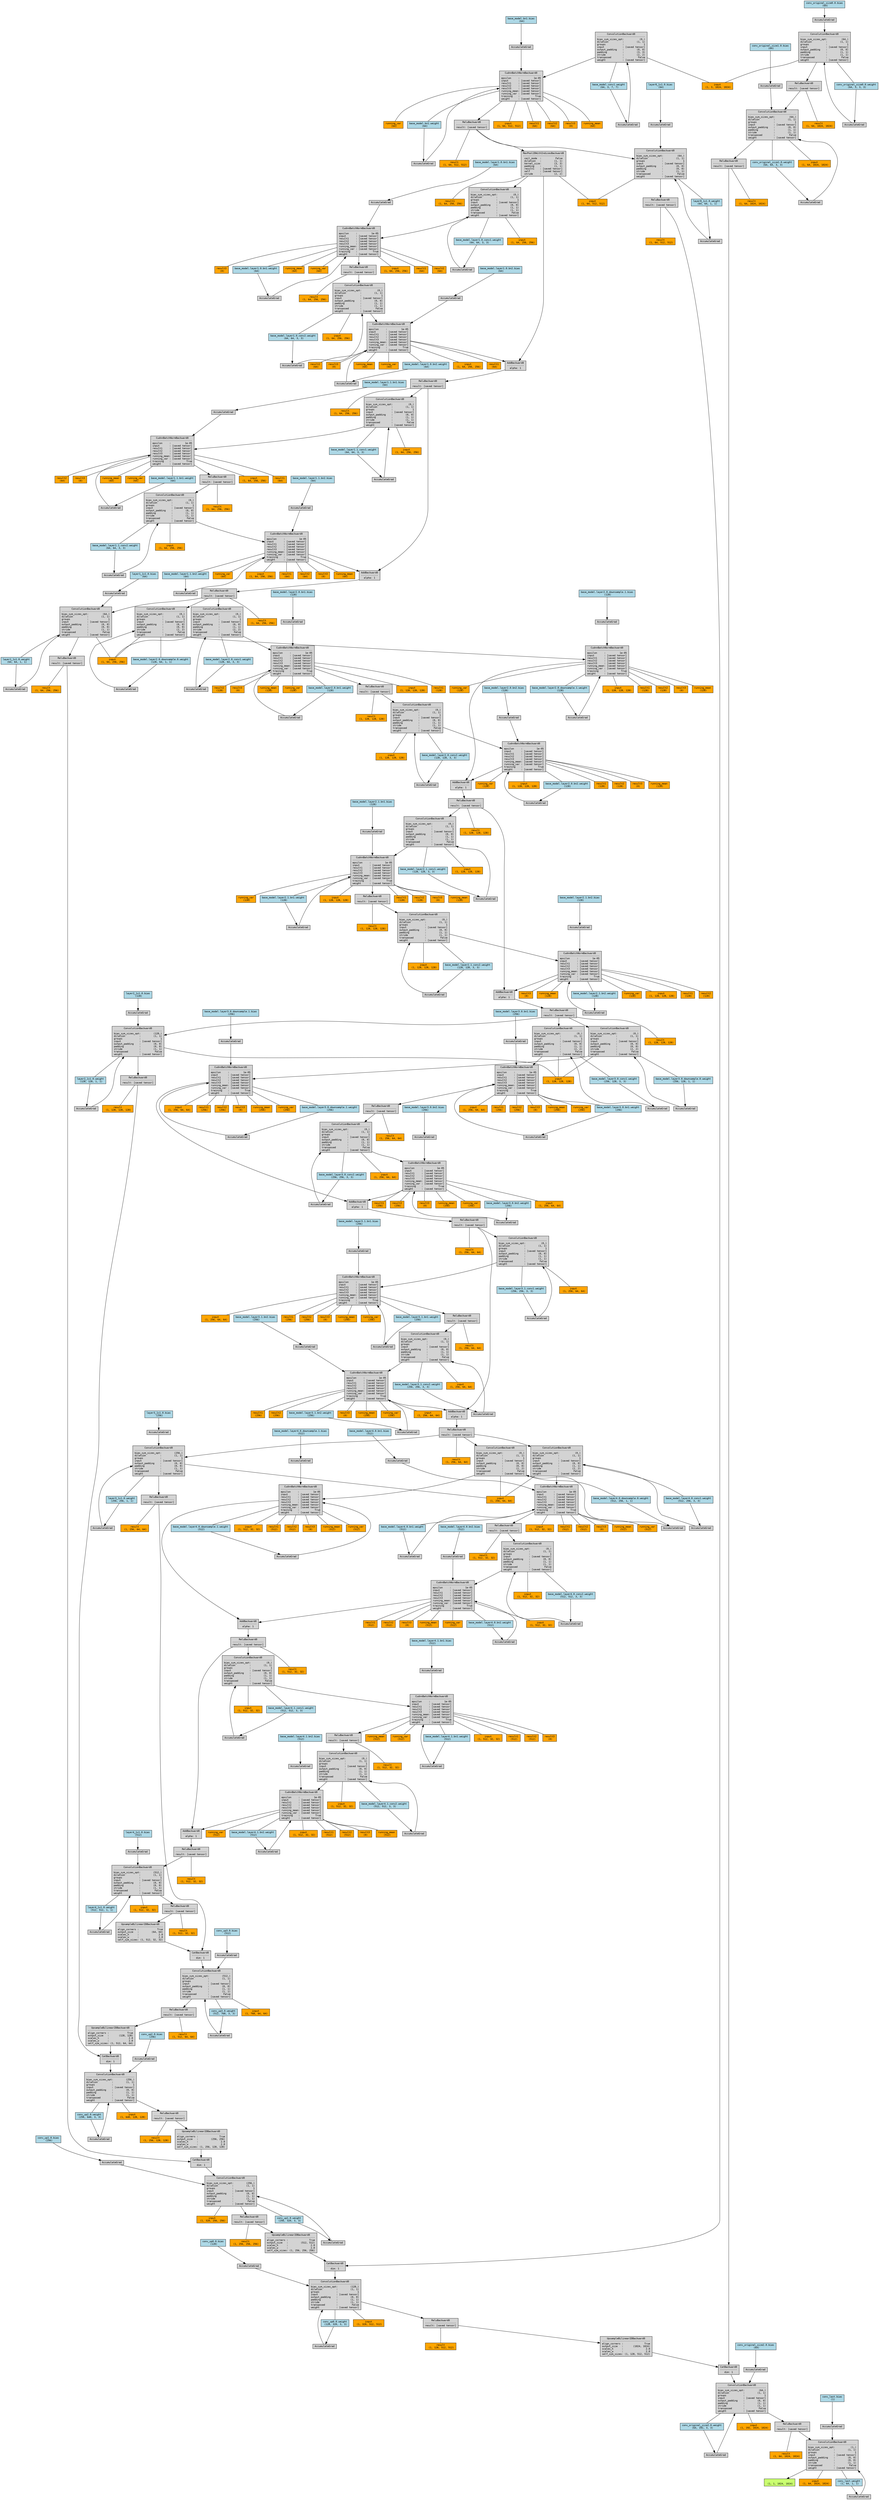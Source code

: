 digraph {
	graph [size="154.95,154.95"]
	node [align=left fontname=monospace fontsize=10 height=0.2 ranksep=0.1 shape=box style=filled]
	1861634250272 [label="
 (1, 1, 1024, 1024)" fillcolor=darkolivegreen1]
	1861634373808 -> 1861634250432 [dir=none]
	1861634250432 [label="input
 (1, 64, 1024, 1024)" fillcolor=orange]
	1861634373808 -> 1861634189296 [dir=none]
	1861634189296 [label="weight
 (1, 64, 1, 1)" fillcolor=orange]
	1861634373808 [label="ConvolutionBackward0
----------------------------------
bias_sym_sizes_opt:           (1,)
dilation          :         (1, 1)
groups            :              1
input             : [saved tensor]
output_padding    :         (0, 0)
padding           :         (0, 0)
stride            :         (1, 1)
transposed        :          False
weight            : [saved tensor]"]
	1861634372848 -> 1861634373808
	1861634372848 -> 1861633958560 [dir=none]
	1861633958560 [label="result
 (1, 64, 1024, 1024)" fillcolor=orange]
	1861634372848 [label="ReluBackward0
----------------------
result: [saved tensor]"]
	1861634373472 -> 1861634372848
	1861634373472 -> 1861634250512 [dir=none]
	1861634250512 [label="input
 (1, 192, 1024, 1024)" fillcolor=orange]
	1861634373472 -> 1861634189776 [dir=none]
	1861634189776 [label="weight
 (64, 192, 3, 3)" fillcolor=orange]
	1861634373472 [label="ConvolutionBackward0
----------------------------------
bias_sym_sizes_opt:          (64,)
dilation          :         (1, 1)
groups            :              1
input             : [saved tensor]
output_padding    :         (0, 0)
padding           :         (1, 1)
stride            :         (1, 1)
transposed        :          False
weight            : [saved tensor]"]
	1861634372608 -> 1861634373472
	1861634372608 [label="CatBackward0
------------
dim: 1"]
	1861634371984 -> 1861634372608
	1861634371984 [label="UpsampleBilinear2DBackward0
----------------------------------
align_corners :               True
output_size   :       (1024, 1024)
scales_h      :                2.0
scales_w      :                2.0
self_sym_sizes: (1, 128, 512, 512)"]
	1861634371312 -> 1861634371984
	1861634371312 -> 1861633961600 [dir=none]
	1861633961600 [label="result
 (1, 128, 512, 512)" fillcolor=orange]
	1861634371312 [label="ReluBackward0
----------------------
result: [saved tensor]"]
	1861634370976 -> 1861634371312
	1861634370976 -> 1861634248912 [dir=none]
	1861634248912 [label="input
 (1, 320, 512, 512)" fillcolor=orange]
	1861634370976 -> 1861634191696 [dir=none]
	1861634191696 [label="weight
 (128, 320, 3, 3)" fillcolor=orange]
	1861634370976 [label="ConvolutionBackward0
----------------------------------
bias_sym_sizes_opt:         (128,)
dilation          :         (1, 1)
groups            :              1
input             : [saved tensor]
output_padding    :         (0, 0)
padding           :         (1, 1)
stride            :         (1, 1)
transposed        :          False
weight            : [saved tensor]"]
	1861634370688 -> 1861634370976
	1861634370688 [label="CatBackward0
------------
dim: 1"]
	1861634370064 -> 1861634370688
	1861634370064 [label="UpsampleBilinear2DBackward0
----------------------------------
align_corners :               True
output_size   :         (512, 512)
scales_h      :                2.0
scales_w      :                2.0
self_sym_sizes: (1, 256, 256, 256)"]
	1861634369776 -> 1861634370064
	1861634369776 -> 1861633963040 [dir=none]
	1861633963040 [label="result
 (1, 256, 256, 256)" fillcolor=orange]
	1861634369776 [label="ReluBackward0
----------------------
result: [saved tensor]"]
	1861634369488 -> 1861634369776
	1861634369488 -> 1861634249392 [dir=none]
	1861634249392 [label="input
 (1, 320, 256, 256)" fillcolor=orange]
	1861634369488 -> 1861634192096 [dir=none]
	1861634192096 [label="weight
 (256, 320, 3, 3)" fillcolor=orange]
	1861634369488 [label="ConvolutionBackward0
----------------------------------
bias_sym_sizes_opt:         (256,)
dilation          :         (1, 1)
groups            :              1
input             : [saved tensor]
output_padding    :         (0, 0)
padding           :         (1, 1)
stride            :         (1, 1)
transposed        :          False
weight            : [saved tensor]"]
	1861634369152 -> 1861634369488
	1861634369152 [label="CatBackward0
------------
dim: 1"]
	1861634368528 -> 1861634369152
	1861634368528 [label="UpsampleBilinear2DBackward0
----------------------------------
align_corners :               True
output_size   :         (256, 256)
scales_h      :                2.0
scales_w      :                2.0
self_sym_sizes: (1, 256, 128, 128)"]
	1861634366752 -> 1861634368528
	1861634366752 -> 1861633963840 [dir=none]
	1861633963840 [label="result
 (1, 256, 128, 128)" fillcolor=orange]
	1861634366752 [label="ReluBackward0
----------------------
result: [saved tensor]"]
	1861634367520 -> 1861634366752
	1861634367520 -> 1861634248592 [dir=none]
	1861634248592 [label="input
 (1, 640, 128, 128)" fillcolor=orange]
	1861634367520 -> 1861634193056 [dir=none]
	1861634193056 [label="weight
 (256, 640, 3, 3)" fillcolor=orange]
	1861634367520 [label="ConvolutionBackward0
----------------------------------
bias_sym_sizes_opt:         (256,)
dilation          :         (1, 1)
groups            :              1
input             : [saved tensor]
output_padding    :         (0, 0)
padding           :         (1, 1)
stride            :         (1, 1)
transposed        :          False
weight            : [saved tensor]"]
	1861634367232 -> 1861634367520
	1861634367232 [label="CatBackward0
------------
dim: 1"]
	1861634366608 -> 1861634367232
	1861634366608 [label="UpsampleBilinear2DBackward0
--------------------------------
align_corners :             True
output_size   :       (128, 128)
scales_h      :              2.0
scales_w      :              2.0
self_sym_sizes: (1, 512, 64, 64)"]
	1861634364880 -> 1861634366608
	1861634364880 -> 1861633963120 [dir=none]
	1861633963120 [label="result
 (1, 512, 64, 64)" fillcolor=orange]
	1861634364880 [label="ReluBackward0
----------------------
result: [saved tensor]"]
	1861634365648 -> 1861634364880
	1861634365648 -> 1861634248192 [dir=none]
	1861634248192 [label="input
 (1, 768, 64, 64)" fillcolor=orange]
	1861634365648 -> 1861634193536 [dir=none]
	1861634193536 [label="weight
 (512, 768, 3, 3)" fillcolor=orange]
	1861634365648 [label="ConvolutionBackward0
----------------------------------
bias_sym_sizes_opt:         (512,)
dilation          :         (1, 1)
groups            :              1
input             : [saved tensor]
output_padding    :         (0, 0)
padding           :         (1, 1)
stride            :         (1, 1)
transposed        :          False
weight            : [saved tensor]"]
	1861634364256 -> 1861634365648
	1861634364256 [label="CatBackward0
------------
dim: 1"]
	1861634363632 -> 1861634364256
	1861634363632 [label="UpsampleBilinear2DBackward0
--------------------------------
align_corners :             True
output_size   :         (64, 64)
scales_h      :              2.0
scales_w      :              2.0
self_sym_sizes: (1, 512, 32, 32)"]
	1861634364448 -> 1861634363632
	1861634364448 -> 1861633958160 [dir=none]
	1861633958160 [label="result
 (1, 512, 32, 32)" fillcolor=orange]
	1861634364448 [label="ReluBackward0
----------------------
result: [saved tensor]"]
	1861634363776 -> 1861634364448
	1861634363776 -> 1861634247472 [dir=none]
	1861634247472 [label="input
 (1, 512, 32, 32)" fillcolor=orange]
	1861634363776 -> 1861634194336 [dir=none]
	1861634194336 [label="weight
 (512, 512, 1, 1)" fillcolor=orange]
	1861634363776 [label="ConvolutionBackward0
----------------------------------
bias_sym_sizes_opt:         (512,)
dilation          :         (1, 1)
groups            :              1
input             : [saved tensor]
output_padding    :         (0, 0)
padding           :         (0, 0)
stride            :         (1, 1)
transposed        :          False
weight            : [saved tensor]"]
	1861634363488 -> 1861634363776
	1861634363488 -> 1861633959360 [dir=none]
	1861633959360 [label="result
 (1, 512, 32, 32)" fillcolor=orange]
	1861634363488 [label="ReluBackward0
----------------------
result: [saved tensor]"]
	1861634362864 -> 1861634363488
	1861634362864 [label="AddBackward0
------------
alpha: 1"]
	1861634362576 -> 1861634362864
	1861634362576 -> 1861634247072 [dir=none]
	1861634247072 [label="input
 (1, 512, 32, 32)" fillcolor=orange]
	1861634362576 -> 1861633960080 [dir=none]
	1861633960080 [label="result1
 (512)" fillcolor=orange]
	1861634362576 -> 1861633956160 [dir=none]
	1861633956160 [label="result2
 (512)" fillcolor=orange]
	1861634362576 -> 1861633963520 [dir=none]
	1861633963520 [label="result3
 (0)" fillcolor=orange]
	1861634362576 -> 1861634185456 [dir=none]
	1861634185456 [label="running_mean
 (512)" fillcolor=orange]
	1861634362576 -> 1861634183936 [dir=none]
	1861634183936 [label="running_var
 (512)" fillcolor=orange]
	1861634362576 -> 1861633954960 [dir=none]
	1861633954960 [label="weight
 (512)" fillcolor=orange]
	1861634362576 [label="CudnnBatchNormBackward0
----------------------------
epsilon     :          1e-05
input       : [saved tensor]
result1     : [saved tensor]
result2     : [saved tensor]
result3     : [saved tensor]
running_mean: [saved tensor]
running_var : [saved tensor]
training    :           True
weight      : [saved tensor]"]
	1861634362288 -> 1861634362576
	1861634362288 -> 1861634247872 [dir=none]
	1861634247872 [label="input
 (1, 512, 32, 32)" fillcolor=orange]
	1861634362288 -> 1861633955040 [dir=none]
	1861633955040 [label="weight
 (512, 512, 3, 3)" fillcolor=orange]
	1861634362288 [label="ConvolutionBackward0
----------------------------------
bias_sym_sizes_opt:           (0,)
dilation          :         (1, 1)
groups            :              1
input             : [saved tensor]
output_padding    :         (0, 0)
padding           :         (1, 1)
stride            :         (1, 1)
transposed        :          False
weight            : [saved tensor]"]
	1861634361664 -> 1861634362288
	1861634361664 -> 1861633961200 [dir=none]
	1861633961200 [label="result
 (1, 512, 32, 32)" fillcolor=orange]
	1861634361664 [label="ReluBackward0
----------------------
result: [saved tensor]"]
	1861634360992 -> 1861634361664
	1861634360992 -> 1861634247392 [dir=none]
	1861634247392 [label="input
 (1, 512, 32, 32)" fillcolor=orange]
	1861634360992 -> 1861633957440 [dir=none]
	1861633957440 [label="result1
 (512)" fillcolor=orange]
	1861634360992 -> 1861633956480 [dir=none]
	1861633956480 [label="result2
 (512)" fillcolor=orange]
	1861634360992 -> 1861633957760 [dir=none]
	1861633957760 [label="result3
 (0)" fillcolor=orange]
	1861634360992 -> 1861634185216 [dir=none]
	1861634185216 [label="running_mean
 (512)" fillcolor=orange]
	1861634360992 -> 1861634184736 [dir=none]
	1861634184736 [label="running_var
 (512)" fillcolor=orange]
	1861634360992 -> 1861633954320 [dir=none]
	1861633954320 [label="weight
 (512)" fillcolor=orange]
	1861634360992 [label="CudnnBatchNormBackward0
----------------------------
epsilon     :          1e-05
input       : [saved tensor]
result1     : [saved tensor]
result2     : [saved tensor]
result3     : [saved tensor]
running_mean: [saved tensor]
running_var : [saved tensor]
training    :           True
weight      : [saved tensor]"]
	1861634360704 -> 1861634360992
	1861634360704 -> 1861634246592 [dir=none]
	1861634246592 [label="input
 (1, 512, 32, 32)" fillcolor=orange]
	1861634360704 -> 1861633954400 [dir=none]
	1861633954400 [label="weight
 (512, 512, 3, 3)" fillcolor=orange]
	1861634360704 [label="ConvolutionBackward0
----------------------------------
bias_sym_sizes_opt:           (0,)
dilation          :         (1, 1)
groups            :              1
input             : [saved tensor]
output_padding    :         (0, 0)
padding           :         (1, 1)
stride            :         (1, 1)
transposed        :          False
weight            : [saved tensor]"]
	1861634362912 -> 1861634360704
	1861634362912 -> 1861633959680 [dir=none]
	1861633959680 [label="result
 (1, 512, 32, 32)" fillcolor=orange]
	1861634362912 [label="ReluBackward0
----------------------
result: [saved tensor]"]
	1861634359744 -> 1861634362912
	1861634359744 [label="AddBackward0
------------
alpha: 1"]
	1861634359456 -> 1861634359744
	1861634359456 -> 1861634246192 [dir=none]
	1861634246192 [label="input
 (1, 512, 32, 32)" fillcolor=orange]
	1861634359456 -> 1861633956640 [dir=none]
	1861633956640 [label="result1
 (512)" fillcolor=orange]
	1861634359456 -> 1861633956960 [dir=none]
	1861633956960 [label="result2
 (512)" fillcolor=orange]
	1861634359456 -> 1861633956560 [dir=none]
	1861633956560 [label="result3
 (0)" fillcolor=orange]
	1861634359456 -> 1861634186656 [dir=none]
	1861634186656 [label="running_mean
 (512)" fillcolor=orange]
	1861634359456 -> 1861634185856 [dir=none]
	1861634185856 [label="running_var
 (512)" fillcolor=orange]
	1861634359456 -> 1861633953760 [dir=none]
	1861633953760 [label="weight
 (512)" fillcolor=orange]
	1861634359456 [label="CudnnBatchNormBackward0
----------------------------
epsilon     :          1e-05
input       : [saved tensor]
result1     : [saved tensor]
result2     : [saved tensor]
result3     : [saved tensor]
running_mean: [saved tensor]
running_var : [saved tensor]
training    :           True
weight      : [saved tensor]"]
	1861634375632 -> 1861634359456
	1861634375632 -> 1861634246272 [dir=none]
	1861634246272 [label="input
 (1, 512, 32, 32)" fillcolor=orange]
	1861634375632 -> 1861633953840 [dir=none]
	1861633953840 [label="weight
 (512, 512, 3, 3)" fillcolor=orange]
	1861634375632 [label="ConvolutionBackward0
----------------------------------
bias_sym_sizes_opt:           (0,)
dilation          :         (1, 1)
groups            :              1
input             : [saved tensor]
output_padding    :         (0, 0)
padding           :         (1, 1)
stride            :         (1, 1)
transposed        :          False
weight            : [saved tensor]"]
	1861634375104 -> 1861634375632
	1861634375104 -> 1861633957520 [dir=none]
	1861633957520 [label="result
 (1, 512, 32, 32)" fillcolor=orange]
	1861634375104 [label="ReluBackward0
----------------------
result: [saved tensor]"]
	1861634374816 -> 1861634375104
	1861634374816 -> 1861634246672 [dir=none]
	1861634246672 [label="input
 (1, 512, 32, 32)" fillcolor=orange]
	1861634374816 -> 1861633958400 [dir=none]
	1861633958400 [label="result1
 (512)" fillcolor=orange]
	1861634374816 -> 1861633957840 [dir=none]
	1861633957840 [label="result2
 (512)" fillcolor=orange]
	1861634374816 -> 1861633957920 [dir=none]
	1861633957920 [label="result3
 (0)" fillcolor=orange]
	1861634374816 -> 1861634187136 [dir=none]
	1861634187136 [label="running_mean
 (512)" fillcolor=orange]
	1861634374816 -> 1861634186336 [dir=none]
	1861634186336 [label="running_var
 (512)" fillcolor=orange]
	1861634374816 -> 1861633953120 [dir=none]
	1861633953120 [label="weight
 (512)" fillcolor=orange]
	1861634374816 [label="CudnnBatchNormBackward0
----------------------------
epsilon     :          1e-05
input       : [saved tensor]
result1     : [saved tensor]
result2     : [saved tensor]
result3     : [saved tensor]
running_mean: [saved tensor]
running_var : [saved tensor]
training    :           True
weight      : [saved tensor]"]
	1861634374960 -> 1861634374816
	1861634374960 -> 1861634246992 [dir=none]
	1861634246992 [label="input
 (1, 256, 64, 64)" fillcolor=orange]
	1861634374960 -> 1861633953200 [dir=none]
	1861633953200 [label="weight
 (512, 256, 3, 3)" fillcolor=orange]
	1861634374960 [label="ConvolutionBackward0
----------------------------------
bias_sym_sizes_opt:           (0,)
dilation          :         (1, 1)
groups            :              1
input             : [saved tensor]
output_padding    :         (0, 0)
padding           :         (1, 1)
stride            :         (2, 2)
transposed        :          False
weight            : [saved tensor]"]
	1861634374528 -> 1861634374960
	1861634374528 -> 1861633958720 [dir=none]
	1861633958720 [label="result
 (1, 256, 64, 64)" fillcolor=orange]
	1861634374528 [label="ReluBackward0
----------------------
result: [saved tensor]"]
	1861634374768 -> 1861634374528
	1861634374768 [label="AddBackward0
------------
alpha: 1"]
	1861634374048 -> 1861634374768
	1861634374048 -> 1861634245552 [dir=none]
	1861634245552 [label="input
 (1, 256, 64, 64)" fillcolor=orange]
	1861634374048 -> 1861633959120 [dir=none]
	1861633959120 [label="result1
 (256)" fillcolor=orange]
	1861634374048 -> 1861633958800 [dir=none]
	1861633958800 [label="result2
 (256)" fillcolor=orange]
	1861634374048 -> 1861633959040 [dir=none]
	1861633959040 [label="result3
 (0)" fillcolor=orange]
	1861634374048 -> 1861634187376 [dir=none]
	1861634187376 [label="running_mean
 (256)" fillcolor=orange]
	1861634374048 -> 1861634187056 [dir=none]
	1861634187056 [label="running_var
 (256)" fillcolor=orange]
	1861634374048 -> 1861633951760 [dir=none]
	1861633951760 [label="weight
 (256)" fillcolor=orange]
	1861634374048 [label="CudnnBatchNormBackward0
----------------------------
epsilon     :          1e-05
input       : [saved tensor]
result1     : [saved tensor]
result2     : [saved tensor]
result3     : [saved tensor]
running_mean: [saved tensor]
running_var : [saved tensor]
training    :           True
weight      : [saved tensor]"]
	1861634373904 -> 1861634374048
	1861634373904 -> 1861634245632 [dir=none]
	1861634245632 [label="input
 (1, 256, 64, 64)" fillcolor=orange]
	1861634373904 -> 1861633951840 [dir=none]
	1861633951840 [label="weight
 (256, 256, 3, 3)" fillcolor=orange]
	1861634373904 [label="ConvolutionBackward0
----------------------------------
bias_sym_sizes_opt:           (0,)
dilation          :         (1, 1)
groups            :              1
input             : [saved tensor]
output_padding    :         (0, 0)
padding           :         (1, 1)
stride            :         (1, 1)
transposed        :          False
weight            : [saved tensor]"]
	1861634373760 -> 1861634373904
	1861634373760 -> 1861633958320 [dir=none]
	1861633958320 [label="result
 (1, 256, 64, 64)" fillcolor=orange]
	1861634373760 [label="ReluBackward0
----------------------
result: [saved tensor]"]
	1861634373280 -> 1861634373760
	1861634373280 -> 1861634245072 [dir=none]
	1861634245072 [label="input
 (1, 256, 64, 64)" fillcolor=orange]
	1861634373280 -> 1861633960320 [dir=none]
	1861633960320 [label="result1
 (256)" fillcolor=orange]
	1861634373280 -> 1861633959760 [dir=none]
	1861633959760 [label="result2
 (256)" fillcolor=orange]
	1861634373280 -> 1861633960240 [dir=none]
	1861633960240 [label="result3
 (0)" fillcolor=orange]
	1861634373280 -> 1860786290608 [dir=none]
	1860786290608 [label="running_mean
 (256)" fillcolor=orange]
	1861634373280 -> 1861633720240 [dir=none]
	1861633720240 [label="running_var
 (256)" fillcolor=orange]
	1861634373280 -> 1861633951120 [dir=none]
	1861633951120 [label="weight
 (256)" fillcolor=orange]
	1861634373280 [label="CudnnBatchNormBackward0
----------------------------
epsilon     :          1e-05
input       : [saved tensor]
result1     : [saved tensor]
result2     : [saved tensor]
result3     : [saved tensor]
running_mean: [saved tensor]
running_var : [saved tensor]
training    :           True
weight      : [saved tensor]"]
	1861634372944 -> 1861634373280
	1861634372944 -> 1861634245952 [dir=none]
	1861634245952 [label="input
 (1, 256, 64, 64)" fillcolor=orange]
	1861634372944 -> 1861633951200 [dir=none]
	1861633951200 [label="weight
 (256, 256, 3, 3)" fillcolor=orange]
	1861634372944 [label="ConvolutionBackward0
----------------------------------
bias_sym_sizes_opt:           (0,)
dilation          :         (1, 1)
groups            :              1
input             : [saved tensor]
output_padding    :         (0, 0)
padding           :         (1, 1)
stride            :         (1, 1)
transposed        :          False
weight            : [saved tensor]"]
	1861634374336 -> 1861634372944
	1861634374336 -> 1861633959440 [dir=none]
	1861633959440 [label="result
 (1, 256, 64, 64)" fillcolor=orange]
	1861634374336 [label="ReluBackward0
----------------------
result: [saved tensor]"]
	1861634372656 -> 1861634374336
	1861634372656 [label="AddBackward0
------------
alpha: 1"]
	1861634372320 -> 1861634372656
	1861634372320 -> 1861634249952 [dir=none]
	1861634249952 [label="input
 (1, 256, 64, 64)" fillcolor=orange]
	1861634372320 -> 1861633959840 [dir=none]
	1861633959840 [label="result1
 (256)" fillcolor=orange]
	1861634372320 -> 1861633960960 [dir=none]
	1861633960960 [label="result2
 (256)" fillcolor=orange]
	1861634372320 -> 1861633961280 [dir=none]
	1861633961280 [label="result3
 (0)" fillcolor=orange]
	1861634372320 -> 1860786278768 [dir=none]
	1860786278768 [label="running_mean
 (256)" fillcolor=orange]
	1861634372320 -> 1861634187856 [dir=none]
	1861634187856 [label="running_var
 (256)" fillcolor=orange]
	1861634372320 -> 1861633950560 [dir=none]
	1861633950560 [label="weight
 (256)" fillcolor=orange]
	1861634372320 [label="CudnnBatchNormBackward0
----------------------------
epsilon     :          1e-05
input       : [saved tensor]
result1     : [saved tensor]
result2     : [saved tensor]
result3     : [saved tensor]
running_mean: [saved tensor]
running_var : [saved tensor]
training    :           True
weight      : [saved tensor]"]
	1861634372512 -> 1861634372320
	1861634372512 -> 1861634245392 [dir=none]
	1861634245392 [label="input
 (1, 256, 64, 64)" fillcolor=orange]
	1861634372512 -> 1861633950640 [dir=none]
	1861633950640 [label="weight
 (256, 256, 3, 3)" fillcolor=orange]
	1861634372512 [label="ConvolutionBackward0
----------------------------------
bias_sym_sizes_opt:           (0,)
dilation          :         (1, 1)
groups            :              1
input             : [saved tensor]
output_padding    :         (0, 0)
padding           :         (1, 1)
stride            :         (1, 1)
transposed        :          False
weight            : [saved tensor]"]
	1861634371696 -> 1861634372512
	1861634371696 -> 1861633959520 [dir=none]
	1861633959520 [label="result
 (1, 256, 64, 64)" fillcolor=orange]
	1861634371696 [label="ReluBackward0
----------------------
result: [saved tensor]"]
	1861634371888 -> 1861634371696
	1861634371888 -> 1861634244992 [dir=none]
	1861634244992 [label="input
 (1, 256, 64, 64)" fillcolor=orange]
	1861634371888 -> 1861633960640 [dir=none]
	1861633960640 [label="result1
 (256)" fillcolor=orange]
	1861634371888 -> 1861633962160 [dir=none]
	1861633962160 [label="result2
 (256)" fillcolor=orange]
	1861634371888 -> 1861633960880 [dir=none]
	1861633960880 [label="result3
 (0)" fillcolor=orange]
	1861634371888 -> 1860786278288 [dir=none]
	1860786278288 [label="running_mean
 (256)" fillcolor=orange]
	1861634371888 -> 1861634189536 [dir=none]
	1861634189536 [label="running_var
 (256)" fillcolor=orange]
	1861634371888 -> 1861633949920 [dir=none]
	1861633949920 [label="weight
 (256)" fillcolor=orange]
	1861634371888 [label="CudnnBatchNormBackward0
----------------------------
epsilon     :          1e-05
input       : [saved tensor]
result1     : [saved tensor]
result2     : [saved tensor]
result3     : [saved tensor]
running_mean: [saved tensor]
running_var : [saved tensor]
training    :           True
weight      : [saved tensor]"]
	1861634371552 -> 1861634371888
	1861634371552 -> 1861634244672 [dir=none]
	1861634244672 [label="input
 (1, 128, 128, 128)" fillcolor=orange]
	1861634371552 -> 1861633950000 [dir=none]
	1861633950000 [label="weight
 (256, 128, 3, 3)" fillcolor=orange]
	1861634371552 [label="ConvolutionBackward0
----------------------------------
bias_sym_sizes_opt:           (0,)
dilation          :         (1, 1)
groups            :              1
input             : [saved tensor]
output_padding    :         (0, 0)
padding           :         (1, 1)
stride            :         (2, 2)
transposed        :          False
weight            : [saved tensor]"]
	1861634371120 -> 1861634371552
	1861634371120 -> 1861633962080 [dir=none]
	1861633962080 [label="result
 (1, 128, 128, 128)" fillcolor=orange]
	1861634371120 [label="ReluBackward0
----------------------
result: [saved tensor]"]
	1861634371168 -> 1861634371120
	1861634371168 [label="AddBackward0
------------
alpha: 1"]
	1861634370784 -> 1861634371168
	1861634370784 -> 1861634246512 [dir=none]
	1861634246512 [label="input
 (1, 128, 128, 128)" fillcolor=orange]
	1861634370784 -> 1861633961760 [dir=none]
	1861633961760 [label="result1
 (128)" fillcolor=orange]
	1861634370784 -> 1861633960720 [dir=none]
	1861633960720 [label="result2
 (128)" fillcolor=orange]
	1861634370784 -> 1861633961360 [dir=none]
	1861633961360 [label="result3
 (0)" fillcolor=orange]
	1861634370784 -> 1860786288768 [dir=none]
	1860786288768 [label="running_mean
 (128)" fillcolor=orange]
	1861634370784 -> 1861633718960 [dir=none]
	1861633718960 [label="running_var
 (128)" fillcolor=orange]
	1861634370784 -> 1861633719120 [dir=none]
	1861633719120 [label="weight
 (128)" fillcolor=orange]
	1861634370784 [label="CudnnBatchNormBackward0
----------------------------
epsilon     :          1e-05
input       : [saved tensor]
result1     : [saved tensor]
result2     : [saved tensor]
result3     : [saved tensor]
running_mean: [saved tensor]
running_var : [saved tensor]
training    :           True
weight      : [saved tensor]"]
	1861634370592 -> 1861634370784
	1861634370592 -> 1861634246912 [dir=none]
	1861634246912 [label="input
 (1, 128, 128, 128)" fillcolor=orange]
	1861634370592 -> 1861633719200 [dir=none]
	1861633719200 [label="weight
 (128, 128, 3, 3)" fillcolor=orange]
	1861634370592 [label="ConvolutionBackward0
----------------------------------
bias_sym_sizes_opt:           (0,)
dilation          :         (1, 1)
groups            :              1
input             : [saved tensor]
output_padding    :         (0, 0)
padding           :         (1, 1)
stride            :         (1, 1)
transposed        :          False
weight            : [saved tensor]"]
	1861634370160 -> 1861634370592
	1861634370160 -> 1861633963200 [dir=none]
	1861633963200 [label="result
 (1, 128, 128, 128)" fillcolor=orange]
	1861634370160 [label="ReluBackward0
----------------------
result: [saved tensor]"]
	1861634369872 -> 1861634370160
	1861634369872 -> 1861634248432 [dir=none]
	1861634248432 [label="input
 (1, 128, 128, 128)" fillcolor=orange]
	1861634369872 -> 1861633962480 [dir=none]
	1861633962480 [label="result1
 (128)" fillcolor=orange]
	1861634369872 -> 1861633961680 [dir=none]
	1861633961680 [label="result2
 (128)" fillcolor=orange]
	1861634369872 -> 1861633962560 [dir=none]
	1861633962560 [label="result3
 (0)" fillcolor=orange]
	1861634369872 -> 1860786277888 [dir=none]
	1860786277888 [label="running_mean
 (128)" fillcolor=orange]
	1861634369872 -> 1860786277248 [dir=none]
	1860786277248 [label="running_var
 (128)" fillcolor=orange]
	1861634369872 -> 1860786284368 [dir=none]
	1860786284368 [label="weight
 (128)" fillcolor=orange]
	1861634369872 [label="CudnnBatchNormBackward0
----------------------------
epsilon     :          1e-05
input       : [saved tensor]
result1     : [saved tensor]
result2     : [saved tensor]
result3     : [saved tensor]
running_mean: [saved tensor]
running_var : [saved tensor]
training    :           True
weight      : [saved tensor]"]
	1861634370016 -> 1861634369872
	1861634370016 -> 1861634248832 [dir=none]
	1861634248832 [label="input
 (1, 128, 128, 128)" fillcolor=orange]
	1861634370016 -> 1860786284288 [dir=none]
	1860786284288 [label="weight
 (128, 128, 3, 3)" fillcolor=orange]
	1861634370016 [label="ConvolutionBackward0
----------------------------------
bias_sym_sizes_opt:           (0,)
dilation          :         (1, 1)
groups            :              1
input             : [saved tensor]
output_padding    :         (0, 0)
padding           :         (1, 1)
stride            :         (1, 1)
transposed        :          False
weight            : [saved tensor]"]
	1861634370928 -> 1861634370016
	1861634370928 -> 1861633962800 [dir=none]
	1861633962800 [label="result
 (1, 128, 128, 128)" fillcolor=orange]
	1861634370928 [label="ReluBackward0
----------------------
result: [saved tensor]"]
	1861634369248 -> 1861634370928
	1861634369248 [label="AddBackward0
------------
alpha: 1"]
	1861634369392 -> 1861634369248
	1861634369392 -> 1861634250752 [dir=none]
	1861634250752 [label="input
 (1, 128, 128, 128)" fillcolor=orange]
	1861634369392 -> 1861633953440 [dir=none]
	1861633953440 [label="result1
 (128)" fillcolor=orange]
	1861634369392 -> 1861633962880 [dir=none]
	1861633962880 [label="result2
 (128)" fillcolor=orange]
	1861634369392 -> 1861633963600 [dir=none]
	1861633963600 [label="result3
 (0)" fillcolor=orange]
	1861634369392 -> 1860786283568 [dir=none]
	1860786283568 [label="running_mean
 (128)" fillcolor=orange]
	1861634369392 -> 1860786283488 [dir=none]
	1860786283488 [label="running_var
 (128)" fillcolor=orange]
	1861634369392 -> 1860786290288 [dir=none]
	1860786290288 [label="weight
 (128)" fillcolor=orange]
	1861634369392 [label="CudnnBatchNormBackward0
----------------------------
epsilon     :          1e-05
input       : [saved tensor]
result1     : [saved tensor]
result2     : [saved tensor]
result3     : [saved tensor]
running_mean: [saved tensor]
running_var : [saved tensor]
training    :           True
weight      : [saved tensor]"]
	1861634368912 -> 1861634369392
	1861634368912 -> 1861634250352 [dir=none]
	1861634250352 [label="input
 (1, 128, 128, 128)" fillcolor=orange]
	1861634368912 -> 1860786276928 [dir=none]
	1860786276928 [label="weight
 (128, 128, 3, 3)" fillcolor=orange]
	1861634368912 [label="ConvolutionBackward0
----------------------------------
bias_sym_sizes_opt:           (0,)
dilation          :         (1, 1)
groups            :              1
input             : [saved tensor]
output_padding    :         (0, 0)
padding           :         (1, 1)
stride            :         (1, 1)
transposed        :          False
weight            : [saved tensor]"]
	1861634368720 -> 1861634368912
	1861634368720 -> 1861633963280 [dir=none]
	1861633963280 [label="result
 (1, 128, 128, 128)" fillcolor=orange]
	1861634368720 [label="ReluBackward0
----------------------
result: [saved tensor]"]
	1861634368288 -> 1861634368720
	1861634368288 -> 1861634254032 [dir=none]
	1861634254032 [label="input
 (1, 128, 128, 128)" fillcolor=orange]
	1861634368288 -> 1861633964720 [dir=none]
	1861633964720 [label="result1
 (128)" fillcolor=orange]
	1861634368288 -> 1861633964000 [dir=none]
	1861633964000 [label="result2
 (128)" fillcolor=orange]
	1861634368288 -> 1861634248032 [dir=none]
	1861634248032 [label="result3
 (0)" fillcolor=orange]
	1861634368288 -> 1860786277568 [dir=none]
	1860786277568 [label="running_mean
 (128)" fillcolor=orange]
	1861634368288 -> 1860786277168 [dir=none]
	1860786277168 [label="running_var
 (128)" fillcolor=orange]
	1861634368288 -> 1860786283648 [dir=none]
	1860786283648 [label="weight
 (128)" fillcolor=orange]
	1861634368288 [label="CudnnBatchNormBackward0
----------------------------
epsilon     :          1e-05
input       : [saved tensor]
result1     : [saved tensor]
result2     : [saved tensor]
result3     : [saved tensor]
running_mean: [saved tensor]
running_var : [saved tensor]
training    :           True
weight      : [saved tensor]"]
	1861634367952 -> 1861634368288
	1861634367952 -> 1861634249232 [dir=none]
	1861634249232 [label="input
 (1, 64, 256, 256)" fillcolor=orange]
	1861634367952 -> 1860786290528 [dir=none]
	1860786290528 [label="weight
 (128, 64, 3, 3)" fillcolor=orange]
	1861634367952 [label="ConvolutionBackward0
----------------------------------
bias_sym_sizes_opt:           (0,)
dilation          :         (1, 1)
groups            :              1
input             : [saved tensor]
output_padding    :         (0, 0)
padding           :         (1, 1)
stride            :         (2, 2)
transposed        :          False
weight            : [saved tensor]"]
	1861634367856 -> 1861634367952
	1861634367856 -> 1861633957200 [dir=none]
	1861633957200 [label="result
 (1, 64, 256, 256)" fillcolor=orange]
	1861634367856 [label="ReluBackward0
----------------------
result: [saved tensor]"]
	1861634367184 -> 1861634367856
	1861634367184 [label="AddBackward0
------------
alpha: 1"]
	1861634367040 -> 1861634367184
	1861634367040 -> 1861634252832 [dir=none]
	1861634252832 [label="input
 (1, 64, 256, 256)" fillcolor=orange]
	1861634367040 -> 1861633963440 [dir=none]
	1861633963440 [label="result1
 (64)" fillcolor=orange]
	1861634367040 -> 1861633964480 [dir=none]
	1861633964480 [label="result2
 (64)" fillcolor=orange]
	1861634367040 -> 1861633964800 [dir=none]
	1861633964800 [label="result3
 (0)" fillcolor=orange]
	1861634367040 -> 1860786278048 [dir=none]
	1860786278048 [label="running_mean
 (64)" fillcolor=orange]
	1861634367040 -> 1860786277968 [dir=none]
	1860786277968 [label="running_var
 (64)" fillcolor=orange]
	1861634367040 -> 1860786284448 [dir=none]
	1860786284448 [label="weight
 (64)" fillcolor=orange]
	1861634367040 [label="CudnnBatchNormBackward0
----------------------------
epsilon     :          1e-05
input       : [saved tensor]
result1     : [saved tensor]
result2     : [saved tensor]
result3     : [saved tensor]
running_mean: [saved tensor]
running_var : [saved tensor]
training    :           True
weight      : [saved tensor]"]
	1861634367280 -> 1861634367040
	1861634367280 -> 1861634251152 [dir=none]
	1861634251152 [label="input
 (1, 64, 256, 256)" fillcolor=orange]
	1861634367280 -> 1860786277728 [dir=none]
	1860786277728 [label="weight
 (64, 64, 3, 3)" fillcolor=orange]
	1861634367280 [label="ConvolutionBackward0
----------------------------------
bias_sym_sizes_opt:           (0,)
dilation          :         (1, 1)
groups            :              1
input             : [saved tensor]
output_padding    :         (0, 0)
padding           :         (1, 1)
stride            :         (1, 1)
transposed        :          False
weight            : [saved tensor]"]
	1861634366368 -> 1861634367280
	1861634366368 -> 1861633955840 [dir=none]
	1861633955840 [label="result
 (1, 64, 256, 256)" fillcolor=orange]
	1861634366368 [label="ReluBackward0
----------------------
result: [saved tensor]"]
	1861634366080 -> 1861634366368
	1861634366080 -> 1861634252432 [dir=none]
	1861634252432 [label="input
 (1, 64, 256, 256)" fillcolor=orange]
	1861634366080 -> 1861633964080 [dir=none]
	1861633964080 [label="result1
 (64)" fillcolor=orange]
	1861634366080 -> 1861633965120 [dir=none]
	1861633965120 [label="result2
 (64)" fillcolor=orange]
	1861634366080 -> 1861633965920 [dir=none]
	1861633965920 [label="result3
 (0)" fillcolor=orange]
	1861634366080 -> 1861634184496 [dir=none]
	1861634184496 [label="running_mean
 (64)" fillcolor=orange]
	1861634366080 -> 1861633124336 [dir=none]
	1861633124336 [label="running_var
 (64)" fillcolor=orange]
	1861634366080 -> 1860786284768 [dir=none]
	1860786284768 [label="weight
 (64)" fillcolor=orange]
	1861634366080 [label="CudnnBatchNormBackward0
----------------------------
epsilon     :          1e-05
input       : [saved tensor]
result1     : [saved tensor]
result2     : [saved tensor]
result3     : [saved tensor]
running_mean: [saved tensor]
running_var : [saved tensor]
training    :           True
weight      : [saved tensor]"]
	1861634366224 -> 1861634366080
	1861634366224 -> 1861634254752 [dir=none]
	1861634254752 [label="input
 (1, 64, 256, 256)" fillcolor=orange]
	1861634366224 -> 1860786278208 [dir=none]
	1860786278208 [label="weight
 (64, 64, 3, 3)" fillcolor=orange]
	1861634366224 [label="ConvolutionBackward0
----------------------------------
bias_sym_sizes_opt:           (0,)
dilation          :         (1, 1)
groups            :              1
input             : [saved tensor]
output_padding    :         (0, 0)
padding           :         (1, 1)
stride            :         (1, 1)
transposed        :          False
weight            : [saved tensor]"]
	1861634366992 -> 1861634366224
	1861634366992 -> 1861633962720 [dir=none]
	1861633962720 [label="result
 (1, 64, 256, 256)" fillcolor=orange]
	1861634366992 [label="ReluBackward0
----------------------
result: [saved tensor]"]
	1861634365456 -> 1861634366992
	1861634365456 [label="AddBackward0
------------
alpha: 1"]
	1861634365600 -> 1861634365456
	1861634365600 -> 1861634256592 [dir=none]
	1861634256592 [label="input
 (1, 64, 256, 256)" fillcolor=orange]
	1861634365600 -> 1861633965200 [dir=none]
	1861633965200 [label="result1
 (64)" fillcolor=orange]
	1861634365600 -> 1861633966000 [dir=none]
	1861633966000 [label="result2
 (64)" fillcolor=orange]
	1861634365600 -> 1861633965520 [dir=none]
	1861633965520 [label="result3
 (0)" fillcolor=orange]
	1861634365600 -> 1861634187696 [dir=none]
	1861634187696 [label="running_mean
 (64)" fillcolor=orange]
	1861634365600 -> 1860786285328 [dir=none]
	1860786285328 [label="running_var
 (64)" fillcolor=orange]
	1861634365600 -> 1860786278528 [dir=none]
	1860786278528 [label="weight
 (64)" fillcolor=orange]
	1861634365600 [label="CudnnBatchNormBackward0
----------------------------
epsilon     :          1e-05
input       : [saved tensor]
result1     : [saved tensor]
result2     : [saved tensor]
result3     : [saved tensor]
running_mean: [saved tensor]
running_var : [saved tensor]
training    :           True
weight      : [saved tensor]"]
	1861634365120 -> 1861634365600
	1861634365120 -> 1861634256272 [dir=none]
	1861634256272 [label="input
 (1, 64, 256, 256)" fillcolor=orange]
	1861634365120 -> 1860786278448 [dir=none]
	1860786278448 [label="weight
 (64, 64, 3, 3)" fillcolor=orange]
	1861634365120 [label="ConvolutionBackward0
----------------------------------
bias_sym_sizes_opt:           (0,)
dilation          :         (1, 1)
groups            :              1
input             : [saved tensor]
output_padding    :         (0, 0)
padding           :         (1, 1)
stride            :         (1, 1)
transposed        :          False
weight            : [saved tensor]"]
	1861634365408 -> 1861634365120
	1861634365408 -> 1861633950960 [dir=none]
	1861633950960 [label="result
 (1, 64, 256, 256)" fillcolor=orange]
	1861634365408 [label="ReluBackward0
----------------------
result: [saved tensor]"]
	1861634364688 -> 1861634365408
	1861634364688 -> 1861634254352 [dir=none]
	1861634254352 [label="input
 (1, 64, 256, 256)" fillcolor=orange]
	1861634364688 -> 1861633960480 [dir=none]
	1861633960480 [label="result1
 (64)" fillcolor=orange]
	1861634364688 -> 1861633950320 [dir=none]
	1861633950320 [label="result2
 (64)" fillcolor=orange]
	1861634364688 -> 1861633949760 [dir=none]
	1861633949760 [label="result3
 (0)" fillcolor=orange]
	1861634364688 -> 1861634188416 [dir=none]
	1861634188416 [label="running_mean
 (64)" fillcolor=orange]
	1861634364688 -> 1860786285488 [dir=none]
	1860786285488 [label="running_var
 (64)" fillcolor=orange]
	1861634364688 -> 1860786278688 [dir=none]
	1860786278688 [label="weight
 (64)" fillcolor=orange]
	1861634364688 [label="CudnnBatchNormBackward0
----------------------------
epsilon     :          1e-05
input       : [saved tensor]
result1     : [saved tensor]
result2     : [saved tensor]
result3     : [saved tensor]
running_mean: [saved tensor]
running_var : [saved tensor]
training    :           True
weight      : [saved tensor]"]
	1861634364544 -> 1861634364688
	1861634364544 -> 1861634257232 [dir=none]
	1861634257232 [label="input
 (1, 64, 256, 256)" fillcolor=orange]
	1861634364544 -> 1860786278608 [dir=none]
	1860786278608 [label="weight
 (64, 64, 3, 3)" fillcolor=orange]
	1861634364544 [label="ConvolutionBackward0
----------------------------------
bias_sym_sizes_opt:           (0,)
dilation          :         (1, 1)
groups            :              1
input             : [saved tensor]
output_padding    :         (0, 0)
padding           :         (1, 1)
stride            :         (1, 1)
transposed        :          False
weight            : [saved tensor]"]
	1861634366032 -> 1861634364544
	1861634366032 -> 1861633950400 [dir=none]
	1861633950400 [label="result1
 (1, 64, 256, 256)" fillcolor=orange]
	1861634366032 -> 1861634257152 [dir=none]
	1861634257152 [label="self
 (1, 64, 512, 512)" fillcolor=orange]
	1861634366032 [label="MaxPool2DWithIndicesBackward0
-----------------------------
ceil_mode  :          False
dilation   :         (1, 1)
kernel_size:         (3, 3)
padding    :         (1, 1)
result1    : [saved tensor]
self       : [saved tensor]
stride     :         (2, 2)"]
	1861634363872 -> 1861634366032
	1861634363872 -> 1861633952160 [dir=none]
	1861633952160 [label="result
 (1, 64, 512, 512)" fillcolor=orange]
	1861634363872 [label="ReluBackward0
----------------------
result: [saved tensor]"]
	1861634363920 -> 1861634363872
	1861634363920 -> 1861634257072 [dir=none]
	1861634257072 [label="input
 (1, 64, 512, 512)" fillcolor=orange]
	1861634363920 -> 1861633950800 [dir=none]
	1861633950800 [label="result1
 (64)" fillcolor=orange]
	1861634363920 -> 1861633965600 [dir=none]
	1861633965600 [label="result2
 (64)" fillcolor=orange]
	1861634363920 -> 1861633952000 [dir=none]
	1861633952000 [label="result3
 (0)" fillcolor=orange]
	1861634363920 -> 1861634188656 [dir=none]
	1861634188656 [label="running_mean
 (64)" fillcolor=orange]
	1861634363920 -> 1860786285728 [dir=none]
	1860786285728 [label="running_var
 (64)" fillcolor=orange]
	1861634363920 -> 1860786279088 [dir=none]
	1860786279088 [label="weight
 (64)" fillcolor=orange]
	1861634363920 [label="CudnnBatchNormBackward0
----------------------------
epsilon     :          1e-05
input       : [saved tensor]
result1     : [saved tensor]
result2     : [saved tensor]
result3     : [saved tensor]
running_mean: [saved tensor]
running_var : [saved tensor]
training    :           True
weight      : [saved tensor]"]
	1861634363584 -> 1861634363920
	1861634363584 -> 1861634257472 [dir=none]
	1861634257472 [label="input
 (1, 3, 1024, 1024)" fillcolor=orange]
	1861634363584 -> 1860786279168 [dir=none]
	1860786279168 [label="weight
 (64, 3, 7, 7)" fillcolor=orange]
	1861634363584 [label="ConvolutionBackward0
----------------------------------
bias_sym_sizes_opt:           (0,)
dilation          :         (1, 1)
groups            :              1
input             : [saved tensor]
output_padding    :         (0, 0)
padding           :         (3, 3)
stride            :         (2, 2)
transposed        :          False
weight            : [saved tensor]"]
	1861634363440 -> 1861634363584
	1860786279168 [label="base_model.conv1.weight
 (64, 3, 7, 7)" fillcolor=lightblue]
	1860786279168 -> 1861634363440
	1861634363440 [label=AccumulateGrad]
	1861634363968 -> 1861634363920
	1860786279088 [label="base_model.bn1.weight
 (64)" fillcolor=lightblue]
	1860786279088 -> 1861634363968
	1861634363968 [label=AccumulateGrad]
	1861634364208 -> 1861634363920
	1860786285648 [label="base_model.bn1.bias
 (64)" fillcolor=lightblue]
	1860786285648 -> 1861634364208
	1861634364208 [label=AccumulateGrad]
	1861634364352 -> 1861634364544
	1860786278608 [label="base_model.layer1.0.conv1.weight
 (64, 64, 3, 3)" fillcolor=lightblue]
	1860786278608 -> 1861634364352
	1861634364352 [label=AccumulateGrad]
	1861634364496 -> 1861634364688
	1860786278688 [label="base_model.layer1.0.bn1.weight
 (64)" fillcolor=lightblue]
	1860786278688 -> 1861634364496
	1861634364496 [label=AccumulateGrad]
	1861634364976 -> 1861634364688
	1860786285168 [label="base_model.layer1.0.bn1.bias
 (64)" fillcolor=lightblue]
	1860786285168 -> 1861634364976
	1861634364976 [label=AccumulateGrad]
	1861634364832 -> 1861634365120
	1860786278448 [label="base_model.layer1.0.conv2.weight
 (64, 64, 3, 3)" fillcolor=lightblue]
	1860786278448 -> 1861634364832
	1861634364832 [label=AccumulateGrad]
	1861634365312 -> 1861634365600
	1860786278528 [label="base_model.layer1.0.bn2.weight
 (64)" fillcolor=lightblue]
	1860786278528 -> 1861634365312
	1861634365312 [label=AccumulateGrad]
	1861634365552 -> 1861634365600
	1860786285008 [label="base_model.layer1.0.bn2.bias
 (64)" fillcolor=lightblue]
	1860786285008 -> 1861634365552
	1861634365552 [label=AccumulateGrad]
	1861634366032 -> 1861634365456
	1861634365792 -> 1861634366224
	1860786278208 [label="base_model.layer1.1.conv1.weight
 (64, 64, 3, 3)" fillcolor=lightblue]
	1860786278208 -> 1861634365792
	1861634365792 [label=AccumulateGrad]
	1861634366656 -> 1861634366080
	1860786284768 [label="base_model.layer1.1.bn1.weight
 (64)" fillcolor=lightblue]
	1860786284768 -> 1861634366656
	1861634366656 [label=AccumulateGrad]
	1861634366416 -> 1861634366080
	1860786278128 [label="base_model.layer1.1.bn1.bias
 (64)" fillcolor=lightblue]
	1860786278128 -> 1861634366416
	1861634366416 [label=AccumulateGrad]
	1861634366560 -> 1861634367280
	1860786277728 [label="base_model.layer1.1.conv2.weight
 (64, 64, 3, 3)" fillcolor=lightblue]
	1860786277728 -> 1861634366560
	1861634366560 [label=AccumulateGrad]
	1861634366704 -> 1861634367040
	1860786284448 [label="base_model.layer1.1.bn2.weight
 (64)" fillcolor=lightblue]
	1860786284448 -> 1861634366704
	1861634366704 [label=AccumulateGrad]
	1861634367088 -> 1861634367040
	1860786277648 [label="base_model.layer1.1.bn2.bias
 (64)" fillcolor=lightblue]
	1860786277648 -> 1861634367088
	1861634367088 [label=AccumulateGrad]
	1861634366992 -> 1861634367184
	1861634368144 -> 1861634367952
	1860786290528 [label="base_model.layer2.0.conv1.weight
 (128, 64, 3, 3)" fillcolor=lightblue]
	1860786290528 -> 1861634368144
	1861634368144 [label=AccumulateGrad]
	1861634368336 -> 1861634368288
	1860786283648 [label="base_model.layer2.0.bn1.weight
 (128)" fillcolor=lightblue]
	1860786283648 -> 1861634368336
	1861634368336 [label=AccumulateGrad]
	1861634368768 -> 1861634368288
	1860786290448 [label="base_model.layer2.0.bn1.bias
 (128)" fillcolor=lightblue]
	1860786290448 -> 1861634368768
	1861634368768 [label=AccumulateGrad]
	1861634368624 -> 1861634368912
	1860786276928 [label="base_model.layer2.0.conv2.weight
 (128, 128, 3, 3)" fillcolor=lightblue]
	1860786276928 -> 1861634368624
	1861634368624 [label=AccumulateGrad]
	1861634369056 -> 1861634369392
	1860786290288 [label="base_model.layer2.0.bn2.weight
 (128)" fillcolor=lightblue]
	1860786290288 -> 1861634369056
	1861634369056 [label=AccumulateGrad]
	1861634369296 -> 1861634369392
	1860786276848 [label="base_model.layer2.0.bn2.bias
 (128)" fillcolor=lightblue]
	1860786276848 -> 1861634369296
	1861634369296 [label=AccumulateGrad]
	1861634369344 -> 1861634369248
	1861634369344 -> 1861634247232 [dir=none]
	1861634247232 [label="input
 (1, 128, 128, 128)" fillcolor=orange]
	1861634369344 -> 1861633951360 [dir=none]
	1861633951360 [label="result1
 (128)" fillcolor=orange]
	1861634369344 -> 1861633951520 [dir=none]
	1861633951520 [label="result2
 (128)" fillcolor=orange]
	1861634369344 -> 1861633953600 [dir=none]
	1861633953600 [label="result3
 (0)" fillcolor=orange]
	1861634369344 -> 1861634191936 [dir=none]
	1861634191936 [label="running_mean
 (128)" fillcolor=orange]
	1861634369344 -> 1860786284048 [dir=none]
	1860786284048 [label="running_var
 (128)" fillcolor=orange]
	1861634369344 -> 1860786277408 [dir=none]
	1860786277408 [label="weight
 (128)" fillcolor=orange]
	1861634369344 [label="CudnnBatchNormBackward0
----------------------------
epsilon     :          1e-05
input       : [saved tensor]
result1     : [saved tensor]
result2     : [saved tensor]
result3     : [saved tensor]
running_mean: [saved tensor]
running_var : [saved tensor]
training    :           True
weight      : [saved tensor]"]
	1861634368096 -> 1861634369344
	1861634368096 -> 1861634249232 [dir=none]
	1861634249232 [label="input
 (1, 64, 256, 256)" fillcolor=orange]
	1861634368096 -> 1860786283968 [dir=none]
	1860786283968 [label="weight
 (128, 64, 1, 1)" fillcolor=orange]
	1861634368096 [label="ConvolutionBackward0
----------------------------------
bias_sym_sizes_opt:           (0,)
dilation          :         (1, 1)
groups            :              1
input             : [saved tensor]
output_padding    :         (0, 0)
padding           :         (0, 0)
stride            :         (2, 2)
transposed        :          False
weight            : [saved tensor]"]
	1861634367856 -> 1861634368096
	1861634367904 -> 1861634368096
	1860786283968 [label="base_model.layer2.0.downsample.0.weight
 (128, 64, 1, 1)" fillcolor=lightblue]
	1860786283968 -> 1861634367904
	1861634367904 [label=AccumulateGrad]
	1861634368576 -> 1861634369344
	1860786277408 [label="base_model.layer2.0.downsample.1.weight
 (128)" fillcolor=lightblue]
	1860786277408 -> 1861634368576
	1861634368576 [label=AccumulateGrad]
	1861634368960 -> 1861634369344
	1860786277328 [label="base_model.layer2.0.downsample.1.bias
 (128)" fillcolor=lightblue]
	1860786277328 -> 1861634368960
	1861634368960 [label=AccumulateGrad]
	1861634369584 -> 1861634370016
	1860786284288 [label="base_model.layer2.1.conv1.weight
 (128, 128, 3, 3)" fillcolor=lightblue]
	1860786284288 -> 1861634369584
	1861634369584 [label=AccumulateGrad]
	1861634369968 -> 1861634369872
	1860786284368 [label="base_model.layer2.1.bn1.weight
 (128)" fillcolor=lightblue]
	1860786284368 -> 1861634369968
	1861634369968 [label=AccumulateGrad]
	1861634370208 -> 1861634369872
	1860786282448 [label="base_model.layer2.1.bn1.bias
 (128)" fillcolor=lightblue]
	1860786282448 -> 1861634370208
	1861634370208 [label=AccumulateGrad]
	1861634370304 -> 1861634370592
	1861633719200 [label="base_model.layer2.1.conv2.weight
 (128, 128, 3, 3)" fillcolor=lightblue]
	1861633719200 -> 1861634370304
	1861634370304 [label=AccumulateGrad]
	1861634370496 -> 1861634370784
	1861633719120 [label="base_model.layer2.1.bn2.weight
 (128)" fillcolor=lightblue]
	1861633719120 -> 1861634370496
	1861634370496 [label=AccumulateGrad]
	1861634370448 -> 1861634370784
	1861633719280 [label="base_model.layer2.1.bn2.bias
 (128)" fillcolor=lightblue]
	1861633719280 -> 1861634370448
	1861634370448 [label=AccumulateGrad]
	1861634370928 -> 1861634371168
	1861634371072 -> 1861634371552
	1861633950000 [label="base_model.layer3.0.conv1.weight
 (256, 128, 3, 3)" fillcolor=lightblue]
	1861633950000 -> 1861634371072
	1861634371072 [label=AccumulateGrad]
	1861634371792 -> 1861634371888
	1861633949920 [label="base_model.layer3.0.bn1.weight
 (256)" fillcolor=lightblue]
	1861633949920 -> 1861634371792
	1861634371792 [label=AccumulateGrad]
	1861634371744 -> 1861634371888
	1861633950080 [label="base_model.layer3.0.bn1.bias
 (256)" fillcolor=lightblue]
	1861633950080 -> 1861634371744
	1861634371744 [label=AccumulateGrad]
	1861634372080 -> 1861634372512
	1861633950640 [label="base_model.layer3.0.conv2.weight
 (256, 256, 3, 3)" fillcolor=lightblue]
	1861633950640 -> 1861634372080
	1861634372080 [label=AccumulateGrad]
	1861634372464 -> 1861634372320
	1861633950560 [label="base_model.layer3.0.bn2.weight
 (256)" fillcolor=lightblue]
	1861633950560 -> 1861634372464
	1861634372464 [label=AccumulateGrad]
	1861634372368 -> 1861634372320
	1861633950720 [label="base_model.layer3.0.bn2.bias
 (256)" fillcolor=lightblue]
	1861633950720 -> 1861634372368
	1861634372368 [label=AccumulateGrad]
	1861634372704 -> 1861634372656
	1861634372704 -> 1861634245152 [dir=none]
	1861634245152 [label="input
 (1, 256, 64, 64)" fillcolor=orange]
	1861634372704 -> 1861633953360 [dir=none]
	1861633953360 [label="result1
 (256)" fillcolor=orange]
	1861634372704 -> 1861633954000 [dir=none]
	1861633954000 [label="result2
 (256)" fillcolor=orange]
	1861634372704 -> 1861633952960 [dir=none]
	1861633952960 [label="result3
 (0)" fillcolor=orange]
	1861634372704 -> 1861634188176 [dir=none]
	1861634188176 [label="running_mean
 (256)" fillcolor=orange]
	1861634372704 -> 1861633719680 [dir=none]
	1861633719680 [label="running_var
 (256)" fillcolor=orange]
	1861634372704 -> 1861633719840 [dir=none]
	1861633719840 [label="weight
 (256)" fillcolor=orange]
	1861634372704 [label="CudnnBatchNormBackward0
----------------------------
epsilon     :          1e-05
input       : [saved tensor]
result1     : [saved tensor]
result2     : [saved tensor]
result3     : [saved tensor]
running_mean: [saved tensor]
running_var : [saved tensor]
training    :           True
weight      : [saved tensor]"]
	1861634371456 -> 1861634372704
	1861634371456 -> 1861634244672 [dir=none]
	1861634244672 [label="input
 (1, 128, 128, 128)" fillcolor=orange]
	1861634371456 -> 1861633719760 [dir=none]
	1861633719760 [label="weight
 (256, 128, 1, 1)" fillcolor=orange]
	1861634371456 [label="ConvolutionBackward0
----------------------------------
bias_sym_sizes_opt:           (0,)
dilation          :         (1, 1)
groups            :              1
input             : [saved tensor]
output_padding    :         (0, 0)
padding           :         (0, 0)
stride            :         (2, 2)
transposed        :          False
weight            : [saved tensor]"]
	1861634371120 -> 1861634371456
	1861634371216 -> 1861634371456
	1861633719760 [label="base_model.layer3.0.downsample.0.weight
 (256, 128, 1, 1)" fillcolor=lightblue]
	1861633719760 -> 1861634371216
	1861634371216 [label=AccumulateGrad]
	1861634372032 -> 1861634372704
	1861633719840 [label="base_model.layer3.0.downsample.1.weight
 (256)" fillcolor=lightblue]
	1861633719840 -> 1861634372032
	1861634372032 [label=AccumulateGrad]
	1861634372176 -> 1861634372704
	1861633719920 [label="base_model.layer3.0.downsample.1.bias
 (256)" fillcolor=lightblue]
	1861633719920 -> 1861634372176
	1861634372176 [label=AccumulateGrad]
	1861634373040 -> 1861634372944
	1861633951200 [label="base_model.layer3.1.conv1.weight
 (256, 256, 3, 3)" fillcolor=lightblue]
	1861633951200 -> 1861634373040
	1861634373040 [label=AccumulateGrad]
	1861634373328 -> 1861634373280
	1861633951120 [label="base_model.layer3.1.bn1.weight
 (256)" fillcolor=lightblue]
	1861633951120 -> 1861634373328
	1861634373328 [label=AccumulateGrad]
	1861634373664 -> 1861634373280
	1861633951280 [label="base_model.layer3.1.bn1.bias
 (256)" fillcolor=lightblue]
	1861633951280 -> 1861634373664
	1861634373664 [label=AccumulateGrad]
	1861634373712 -> 1861634373904
	1861633951840 [label="base_model.layer3.1.conv2.weight
 (256, 256, 3, 3)" fillcolor=lightblue]
	1861633951840 -> 1861634373712
	1861634373712 [label=AccumulateGrad]
	1861634368672 -> 1861634374048
	1861633951760 [label="base_model.layer3.1.bn2.weight
 (256)" fillcolor=lightblue]
	1861633951760 -> 1861634368672
	1861634368672 [label=AccumulateGrad]
	1861634372416 -> 1861634374048
	1861633951920 [label="base_model.layer3.1.bn2.bias
 (256)" fillcolor=lightblue]
	1861633951920 -> 1861634372416
	1861634372416 [label=AccumulateGrad]
	1861634374336 -> 1861634374768
	1861634374480 -> 1861634374960
	1861633953200 [label="base_model.layer4.0.conv1.weight
 (512, 256, 3, 3)" fillcolor=lightblue]
	1861633953200 -> 1861634374480
	1861634374480 [label=AccumulateGrad]
	1861634375392 -> 1861634374816
	1861633953120 [label="base_model.layer4.0.bn1.weight
 (512)" fillcolor=lightblue]
	1861633953120 -> 1861634375392
	1861634375392 [label=AccumulateGrad]
	1861634375152 -> 1861634374816
	1861633953280 [label="base_model.layer4.0.bn1.bias
 (512)" fillcolor=lightblue]
	1861633953280 -> 1861634375152
	1861634375152 [label=AccumulateGrad]
	1861634375296 -> 1861634375632
	1861633953840 [label="base_model.layer4.0.conv2.weight
 (512, 512, 3, 3)" fillcolor=lightblue]
	1861633953840 -> 1861634375296
	1861634375296 [label=AccumulateGrad]
	1861634367808 -> 1861634359456
	1861633953760 [label="base_model.layer4.0.bn2.weight
 (512)" fillcolor=lightblue]
	1861633953760 -> 1861634367808
	1861634367808 [label=AccumulateGrad]
	1861634359504 -> 1861634359456
	1861633953920 [label="base_model.layer4.0.bn2.bias
 (512)" fillcolor=lightblue]
	1861633953920 -> 1861634359504
	1861634359504 [label=AccumulateGrad]
	1861634359792 -> 1861634359744
	1861634359792 -> 1861634247792 [dir=none]
	1861634247792 [label="input
 (1, 512, 32, 32)" fillcolor=orange]
	1861634359792 -> 1861633953520 [dir=none]
	1861633953520 [label="result1
 (512)" fillcolor=orange]
	1861634359792 -> 1861633950160 [dir=none]
	1861633950160 [label="result2
 (512)" fillcolor=orange]
	1861634359792 -> 1861633951600 [dir=none]
	1861633951600 [label="result3
 (0)" fillcolor=orange]
	1861634359792 -> 1861634185936 [dir=none]
	1861634185936 [label="running_mean
 (512)" fillcolor=orange]
	1861634359792 -> 1861634185136 [dir=none]
	1861634185136 [label="running_var
 (512)" fillcolor=orange]
	1861634359792 -> 1861633952480 [dir=none]
	1861633952480 [label="weight
 (512)" fillcolor=orange]
	1861634359792 [label="CudnnBatchNormBackward0
----------------------------
epsilon     :          1e-05
input       : [saved tensor]
result1     : [saved tensor]
result2     : [saved tensor]
result3     : [saved tensor]
running_mean: [saved tensor]
running_var : [saved tensor]
training    :           True
weight      : [saved tensor]"]
	1861634374672 -> 1861634359792
	1861634374672 -> 1861634246992 [dir=none]
	1861634246992 [label="input
 (1, 256, 64, 64)" fillcolor=orange]
	1861634374672 -> 1861633952400 [dir=none]
	1861633952400 [label="weight
 (512, 256, 1, 1)" fillcolor=orange]
	1861634374672 [label="ConvolutionBackward0
----------------------------------
bias_sym_sizes_opt:           (0,)
dilation          :         (1, 1)
groups            :              1
input             : [saved tensor]
output_padding    :         (0, 0)
padding           :         (0, 0)
stride            :         (2, 2)
transposed        :          False
weight            : [saved tensor]"]
	1861634374528 -> 1861634374672
	1861634374576 -> 1861634374672
	1861633952400 [label="base_model.layer4.0.downsample.0.weight
 (512, 256, 1, 1)" fillcolor=lightblue]
	1861633952400 -> 1861634374576
	1861634374576 [label=AccumulateGrad]
	1861634375536 -> 1861634359792
	1861633952480 [label="base_model.layer4.0.downsample.1.weight
 (512)" fillcolor=lightblue]
	1861633952480 -> 1861634375536
	1861634375536 [label=AccumulateGrad]
	1861634375440 -> 1861634359792
	1861633952560 [label="base_model.layer4.0.downsample.1.bias
 (512)" fillcolor=lightblue]
	1861633952560 -> 1861634375440
	1861634375440 [label=AccumulateGrad]
	1861634360080 -> 1861634360704
	1861633954400 [label="base_model.layer4.1.conv1.weight
 (512, 512, 3, 3)" fillcolor=lightblue]
	1861633954400 -> 1861634360080
	1861634360080 [label=AccumulateGrad]
	1861634361040 -> 1861634360992
	1861633954320 [label="base_model.layer4.1.bn1.weight
 (512)" fillcolor=lightblue]
	1861633954320 -> 1861634361040
	1861634361040 [label=AccumulateGrad]
	1861634361328 -> 1861634360992
	1861633954480 [label="base_model.layer4.1.bn1.bias
 (512)" fillcolor=lightblue]
	1861633954480 -> 1861634361328
	1861634361328 [label=AccumulateGrad]
	1861634361616 -> 1861634362288
	1861633955040 [label="base_model.layer4.1.conv2.weight
 (512, 512, 3, 3)" fillcolor=lightblue]
	1861633955040 -> 1861634361616
	1861634361616 [label=AccumulateGrad]
	1861634362240 -> 1861634362576
	1861633954960 [label="base_model.layer4.1.bn2.weight
 (512)" fillcolor=lightblue]
	1861633954960 -> 1861634362240
	1861634362240 [label=AccumulateGrad]
	1861634362624 -> 1861634362576
	1861633955120 [label="base_model.layer4.1.bn2.bias
 (512)" fillcolor=lightblue]
	1861633955120 -> 1861634362624
	1861634362624 [label=AccumulateGrad]
	1861634362912 -> 1861634362864
	1861634363824 -> 1861634363776
	1861634194336 [label="layer4_1x1.0.weight
 (512, 512, 1, 1)" fillcolor=lightblue]
	1861634194336 -> 1861634363824
	1861634363824 [label=AccumulateGrad]
	1861634364736 -> 1861634363776
	1861634193936 [label="layer4_1x1.0.bias
 (512)" fillcolor=lightblue]
	1861634193936 -> 1861634364736
	1861634364736 [label=AccumulateGrad]
	1861634365072 -> 1861634364256
	1861634365072 -> 1861633952640 [dir=none]
	1861633952640 [label="result
 (1, 256, 64, 64)" fillcolor=orange]
	1861634365072 [label="ReluBackward0
----------------------
result: [saved tensor]"]
	1861634363536 -> 1861634365072
	1861634363536 -> 1861634246992 [dir=none]
	1861634246992 [label="input
 (1, 256, 64, 64)" fillcolor=orange]
	1861634363536 -> 1861634194816 [dir=none]
	1861634194816 [label="weight
 (256, 256, 1, 1)" fillcolor=orange]
	1861634363536 [label="ConvolutionBackward0
----------------------------------
bias_sym_sizes_opt:         (256,)
dilation          :         (1, 1)
groups            :              1
input             : [saved tensor]
output_padding    :         (0, 0)
padding           :         (0, 0)
stride            :         (1, 1)
transposed        :          False
weight            : [saved tensor]"]
	1861634374528 -> 1861634363536
	1861634363200 -> 1861634363536
	1861634194816 [label="layer3_1x1.0.weight
 (256, 256, 1, 1)" fillcolor=lightblue]
	1861634194816 -> 1861634363200
	1861634363200 [label=AccumulateGrad]
	1861634363248 -> 1861634363536
	1861634194736 [label="layer3_1x1.0.bias
 (256)" fillcolor=lightblue]
	1861634194736 -> 1861634363248
	1861634363248 [label=AccumulateGrad]
	1861634365696 -> 1861634365648
	1861634193536 [label="conv_up3.0.weight
 (512, 768, 3, 3)" fillcolor=lightblue]
	1861634193536 -> 1861634365696
	1861634365696 [label=AccumulateGrad]
	1861634366272 -> 1861634365648
	1861634193456 [label="conv_up3.0.bias
 (512)" fillcolor=lightblue]
	1861634193456 -> 1861634366272
	1861634366272 [label=AccumulateGrad]
	1861634365504 -> 1861634367232
	1861634365504 -> 1861633955360 [dir=none]
	1861633955360 [label="result
 (1, 128, 128, 128)" fillcolor=orange]
	1861634365504 [label="ReluBackward0
----------------------
result: [saved tensor]"]
	1861634365360 -> 1861634365504
	1861634365360 -> 1861634244672 [dir=none]
	1861634244672 [label="input
 (1, 128, 128, 128)" fillcolor=orange]
	1861634365360 -> 1861634180256 [dir=none]
	1861634180256 [label="weight
 (128, 128, 1, 1)" fillcolor=orange]
	1861634365360 [label="ConvolutionBackward0
----------------------------------
bias_sym_sizes_opt:         (128,)
dilation          :         (1, 1)
groups            :              1
input             : [saved tensor]
output_padding    :         (0, 0)
padding           :         (0, 0)
stride            :         (1, 1)
transposed        :          False
weight            : [saved tensor]"]
	1861634371120 -> 1861634365360
	1861634364112 -> 1861634365360
	1861634180256 [label="layer2_1x1.0.weight
 (128, 128, 1, 1)" fillcolor=lightblue]
	1861634180256 -> 1861634364112
	1861634364112 [label=AccumulateGrad]
	1861634365024 -> 1861634365360
	1861634195136 [label="layer2_1x1.0.bias
 (128)" fillcolor=lightblue]
	1861634195136 -> 1861634365024
	1861634365024 [label=AccumulateGrad]
	1861634366128 -> 1861634367520
	1861634193056 [label="conv_up2.0.weight
 (256, 640, 3, 3)" fillcolor=lightblue]
	1861634193056 -> 1861634366128
	1861634366128 [label=AccumulateGrad]
	1861634368192 -> 1861634367520
	1861634192816 [label="conv_up2.0.bias
 (256)" fillcolor=lightblue]
	1861634192816 -> 1861634368192
	1861634368192 [label=AccumulateGrad]
	1861634368480 -> 1861634369152
	1861634368480 -> 1861633952320 [dir=none]
	1861633952320 [label="result
 (1, 64, 256, 256)" fillcolor=orange]
	1861634368480 [label="ReluBackward0
----------------------
result: [saved tensor]"]
	1861634366896 -> 1861634368480
	1861634366896 -> 1861634249232 [dir=none]
	1861634249232 [label="input
 (1, 64, 256, 256)" fillcolor=orange]
	1861634366896 -> 1861634180656 [dir=none]
	1861634180656 [label="weight
 (64, 64, 1, 1)" fillcolor=orange]
	1861634366896 [label="ConvolutionBackward0
----------------------------------
bias_sym_sizes_opt:          (64,)
dilation          :         (1, 1)
groups            :              1
input             : [saved tensor]
output_padding    :         (0, 0)
padding           :         (0, 0)
stride            :         (1, 1)
transposed        :          False
weight            : [saved tensor]"]
	1861634367856 -> 1861634366896
	1861634365984 -> 1861634366896
	1861634180656 [label="layer1_1x1.0.weight
 (64, 64, 1, 1)" fillcolor=lightblue]
	1861634180656 -> 1861634365984
	1861634365984 [label=AccumulateGrad]
	1861634366944 -> 1861634366896
	1861634189216 [label="layer1_1x1.0.bias
 (64)" fillcolor=lightblue]
	1861634189216 -> 1861634366944
	1861634366944 [label=AccumulateGrad]
	1861634369104 -> 1861634369488
	1861634192096 [label="conv_up1.0.weight
 (256, 320, 3, 3)" fillcolor=lightblue]
	1861634192096 -> 1861634369104
	1861634369104 [label=AccumulateGrad]
	1861634370112 -> 1861634369488
	1861634192016 [label="conv_up1.0.bias
 (256)" fillcolor=lightblue]
	1861634192016 -> 1861634370112
	1861634370112 [label=AccumulateGrad]
	1861634370400 -> 1861634370688
	1861634370400 -> 1861633955200 [dir=none]
	1861633955200 [label="result
 (1, 64, 512, 512)" fillcolor=orange]
	1861634370400 [label="ReluBackward0
----------------------
result: [saved tensor]"]
	1861634368816 -> 1861634370400
	1861634368816 -> 1861634257152 [dir=none]
	1861634257152 [label="input
 (1, 64, 512, 512)" fillcolor=orange]
	1861634368816 -> 1860786283328 [dir=none]
	1860786283328 [label="weight
 (64, 64, 1, 1)" fillcolor=orange]
	1861634368816 [label="ConvolutionBackward0
----------------------------------
bias_sym_sizes_opt:          (64,)
dilation          :         (1, 1)
groups            :              1
input             : [saved tensor]
output_padding    :         (0, 0)
padding           :         (0, 0)
stride            :         (1, 1)
transposed        :          False
weight            : [saved tensor]"]
	1861634363872 -> 1861634368816
	1861634367472 -> 1861634368816
	1860786283328 [label="layer0_1x1.0.weight
 (64, 64, 1, 1)" fillcolor=lightblue]
	1860786283328 -> 1861634367472
	1861634367472 [label=AccumulateGrad]
	1861634368864 -> 1861634368816
	1860786284128 [label="layer0_1x1.0.bias
 (64)" fillcolor=lightblue]
	1860786284128 -> 1861634368864
	1861634368864 [label=AccumulateGrad]
	1861634371024 -> 1861634370976
	1861634191696 [label="conv_up0.0.weight
 (128, 320, 3, 3)" fillcolor=lightblue]
	1861634191696 -> 1861634371024
	1861634371024 [label=AccumulateGrad]
	1861634371600 -> 1861634370976
	1861634191376 [label="conv_up0.0.bias
 (128)" fillcolor=lightblue]
	1861634191376 -> 1861634371600
	1861634371600 [label=AccumulateGrad]
	1861634371936 -> 1861634372608
	1861634371936 -> 1861633954720 [dir=none]
	1861633954720 [label="result
 (1, 64, 1024, 1024)" fillcolor=orange]
	1861634371936 [label="ReluBackward0
----------------------
result: [saved tensor]"]
	1861634370736 -> 1861634371936
	1861634370736 -> 1861634257552 [dir=none]
	1861634257552 [label="input
 (1, 64, 1024, 1024)" fillcolor=orange]
	1861634370736 -> 1861634190576 [dir=none]
	1861634190576 [label="weight
 (64, 64, 3, 3)" fillcolor=orange]
	1861634370736 [label="ConvolutionBackward0
----------------------------------
bias_sym_sizes_opt:          (64,)
dilation          :         (1, 1)
groups            :              1
input             : [saved tensor]
output_padding    :         (0, 0)
padding           :         (1, 1)
stride            :         (1, 1)
transposed        :          False
weight            : [saved tensor]"]
	1861634369440 -> 1861634370736
	1861634369440 -> 1861633952800 [dir=none]
	1861633952800 [label="result
 (1, 64, 1024, 1024)" fillcolor=orange]
	1861634369440 [label="ReluBackward0
----------------------
result: [saved tensor]"]
	1861634364400 -> 1861634369440
	1861634364400 -> 1861634257472 [dir=none]
	1861634257472 [label="input
 (1, 3, 1024, 1024)" fillcolor=orange]
	1861634364400 -> 1861634191056 [dir=none]
	1861634191056 [label="weight
 (64, 3, 3, 3)" fillcolor=orange]
	1861634364400 [label="ConvolutionBackward0
----------------------------------
bias_sym_sizes_opt:          (64,)
dilation          :         (1, 1)
groups            :              1
input             : [saved tensor]
output_padding    :         (0, 0)
padding           :         (1, 1)
stride            :         (1, 1)
transposed        :          False
weight            : [saved tensor]"]
	1861634362000 -> 1861634364400
	1861634191056 [label="conv_original_size0.0.weight
 (64, 3, 3, 3)" fillcolor=lightblue]
	1861634191056 -> 1861634362000
	1861634362000 [label=AccumulateGrad]
	1861634361952 -> 1861634364400
	1861634190976 [label="conv_original_size0.0.bias
 (64)" fillcolor=lightblue]
	1861634190976 -> 1861634361952
	1861634361952 [label=AccumulateGrad]
	1861634370352 -> 1861634370736
	1861634190576 [label="conv_original_size1.0.weight
 (64, 64, 3, 3)" fillcolor=lightblue]
	1861634190576 -> 1861634370352
	1861634370352 [label=AccumulateGrad]
	1861634371648 -> 1861634370736
	1861634190176 [label="conv_original_size1.0.bias
 (64)" fillcolor=lightblue]
	1861634190176 -> 1861634371648
	1861634371648 [label=AccumulateGrad]
	1861634372560 -> 1861634373472
	1861634189776 [label="conv_original_size2.0.weight
 (64, 192, 3, 3)" fillcolor=lightblue]
	1861634189776 -> 1861634372560
	1861634372560 [label=AccumulateGrad]
	1861634373520 -> 1861634373472
	1861634189696 [label="conv_original_size2.0.bias
 (64)" fillcolor=lightblue]
	1861634189696 -> 1861634373520
	1861634373520 [label=AccumulateGrad]
	1861634373184 -> 1861634373808
	1861634189296 [label="conv_last.weight
 (1, 64, 1, 1)" fillcolor=lightblue]
	1861634189296 -> 1861634373184
	1861634373184 [label=AccumulateGrad]
	1861634373232 -> 1861634373808
	1861634189056 [label="conv_last.bias
 (1)" fillcolor=lightblue]
	1861634189056 -> 1861634373232
	1861634373232 [label=AccumulateGrad]
	1861634373808 -> 1861634250272
}
